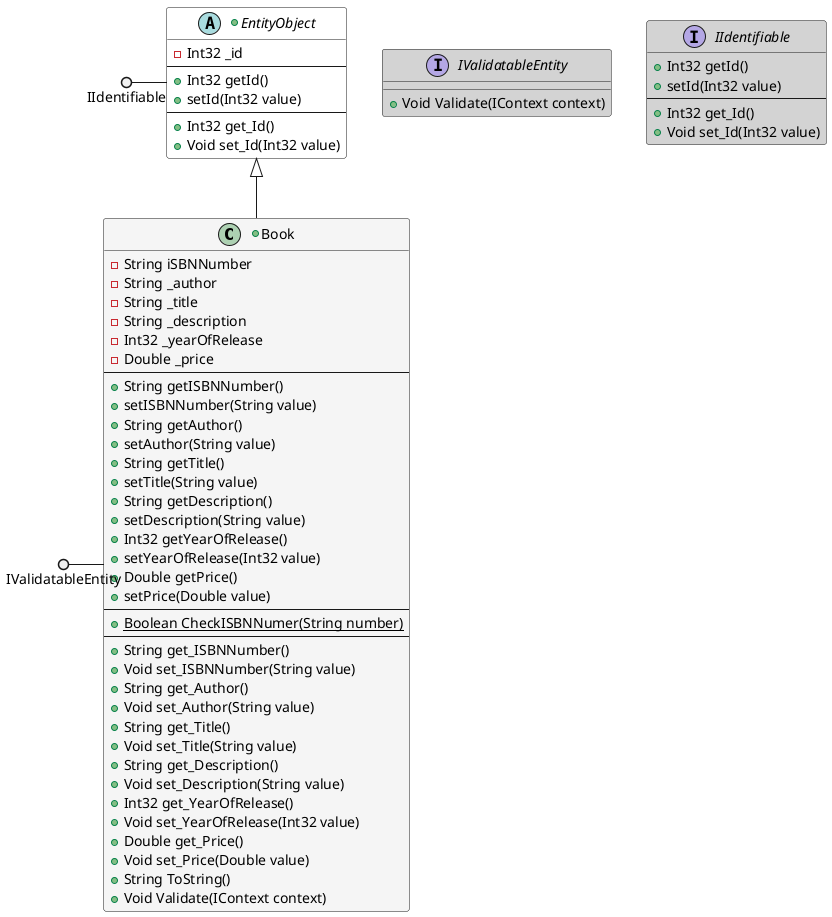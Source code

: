 ﻿//@GeneratedCode
@startuml SEBookStore.Logic.Entities.Book
+class Book #whitesmoke {
    - String iSBNNumber
    - String _author
    - String _title
    - String _description
    - Int32 _yearOfRelease
    - Double _price
    ---
     + String getISBNNumber()
     + setISBNNumber(String value)
     + String getAuthor()
     + setAuthor(String value)
     + String getTitle()
     + setTitle(String value)
     + String getDescription()
     + setDescription(String value)
     + Int32 getYearOfRelease()
     + setYearOfRelease(Int32 value)
     + Double getPrice()
     + setPrice(Double value)
    ---
    + {static}Boolean CheckISBNNumer(String number)
    ---
    + String get_ISBNNumber()
    + Void set_ISBNNumber(String value)
    + String get_Author()
    + Void set_Author(String value)
    + String get_Title()
    + Void set_Title(String value)
    + String get_Description()
    + Void set_Description(String value)
    + Int32 get_YearOfRelease()
    + Void set_YearOfRelease(Int32 value)
    + Double get_Price()
    + Void set_Price(Double value)
    + String ToString()
    + Void Validate(IContext context)
}
+abstract class EntityObject #white {
    - Int32 _id
    ---
     + Int32 getId()
     + setId(Int32 value)
    ---
    + Int32 get_Id()
    + Void set_Id(Int32 value)
}
interface IValidatableEntity #lightgrey {
    + Void Validate(IContext context)
}
interface IIdentifiable #lightgrey {
     + Int32 getId()
     + setId(Int32 value)
    ---
    + Int32 get_Id()
    + Void set_Id(Int32 value)
}
EntityObject <|-- Book
IValidatableEntity ()- Book
IIdentifiable ()- EntityObject
@enduml
